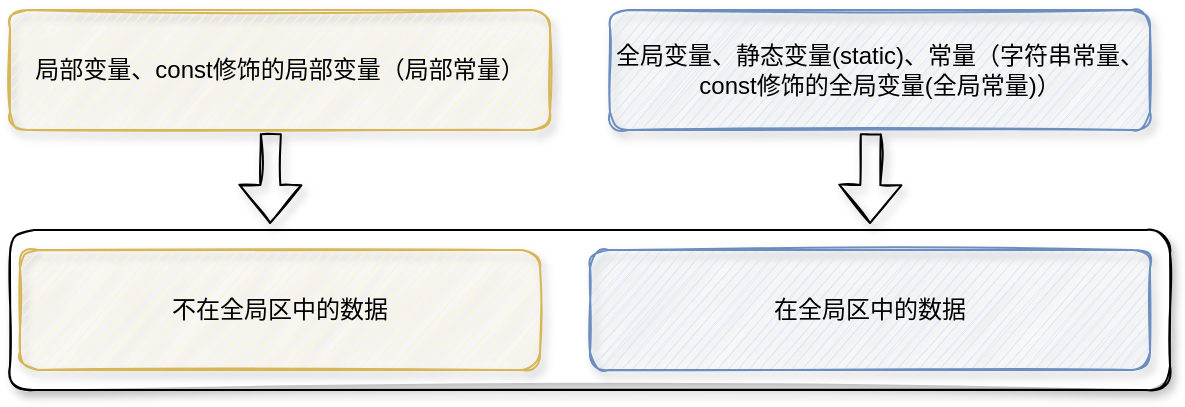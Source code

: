 <mxfile>
    <diagram id="S6CeCddJWwbJjZSZbgLv" name="第 1 页">
        <mxGraphModel dx="999" dy="607" grid="1" gridSize="10" guides="1" tooltips="1" connect="1" arrows="1" fold="1" page="1" pageScale="1" pageWidth="827" pageHeight="1169" math="0" shadow="0">
            <root>
                <mxCell id="0"/>
                <mxCell id="1" parent="0"/>
                <mxCell id="BA_frZNUqn9Z-N9T99C5-1" value="&amp;nbsp; &amp;nbsp;" style="rounded=1;whiteSpace=wrap;html=1;sketch=1;shadow=1;" parent="1" vertex="1">
                    <mxGeometry x="50" y="270" width="580" height="80" as="geometry"/>
                </mxCell>
                <mxCell id="BA_frZNUqn9Z-N9T99C5-2" value="不在全局区中的数据" style="rounded=1;whiteSpace=wrap;html=1;fillColor=#fff2cc;strokeColor=#d6b656;sketch=1;shadow=1;" parent="1" vertex="1">
                    <mxGeometry x="55" y="280" width="260" height="60" as="geometry"/>
                </mxCell>
                <mxCell id="BA_frZNUqn9Z-N9T99C5-5" value="局部变量、const修饰的局部变量（局部常量）" style="rounded=1;whiteSpace=wrap;html=1;fillColor=#fff2cc;strokeColor=#d6b656;sketch=1;shadow=1;" parent="1" vertex="1">
                    <mxGeometry x="50" y="160" width="270" height="60" as="geometry"/>
                </mxCell>
                <mxCell id="BA_frZNUqn9Z-N9T99C5-6" value="" style="shape=flexArrow;endArrow=classic;html=1;rounded=1;exitX=0.483;exitY=1.027;exitDx=0;exitDy=0;exitPerimeter=0;sketch=1;shadow=1;" parent="1" source="BA_frZNUqn9Z-N9T99C5-5" edge="1">
                    <mxGeometry width="50" height="50" relative="1" as="geometry">
                        <mxPoint x="250" y="140" as="sourcePoint"/>
                        <mxPoint x="180" y="267" as="targetPoint"/>
                    </mxGeometry>
                </mxCell>
                <mxCell id="BA_frZNUqn9Z-N9T99C5-8" value="在全局区中的数据" style="rounded=1;whiteSpace=wrap;html=1;fillColor=#dae8fc;strokeColor=#6c8ebf;sketch=1;shadow=1;" parent="1" vertex="1">
                    <mxGeometry x="340" y="280" width="280" height="60" as="geometry"/>
                </mxCell>
                <mxCell id="BA_frZNUqn9Z-N9T99C5-10" value="全局变量、静态变量(static)、常量（字符串常量、const修饰的全局变量(全局常量)）" style="rounded=1;whiteSpace=wrap;html=1;fillColor=#dae8fc;strokeColor=#6c8ebf;sketch=1;shadow=1;" parent="1" vertex="1">
                    <mxGeometry x="350" y="160" width="270" height="60" as="geometry"/>
                </mxCell>
                <mxCell id="BA_frZNUqn9Z-N9T99C5-11" value="" style="shape=flexArrow;endArrow=classic;html=1;rounded=1;exitX=0.483;exitY=1.027;exitDx=0;exitDy=0;exitPerimeter=0;sketch=1;shadow=1;" parent="1" source="BA_frZNUqn9Z-N9T99C5-10" edge="1">
                    <mxGeometry width="50" height="50" relative="1" as="geometry">
                        <mxPoint x="550" y="140" as="sourcePoint"/>
                        <mxPoint x="480" y="267" as="targetPoint"/>
                    </mxGeometry>
                </mxCell>
            </root>
        </mxGraphModel>
    </diagram>
</mxfile>